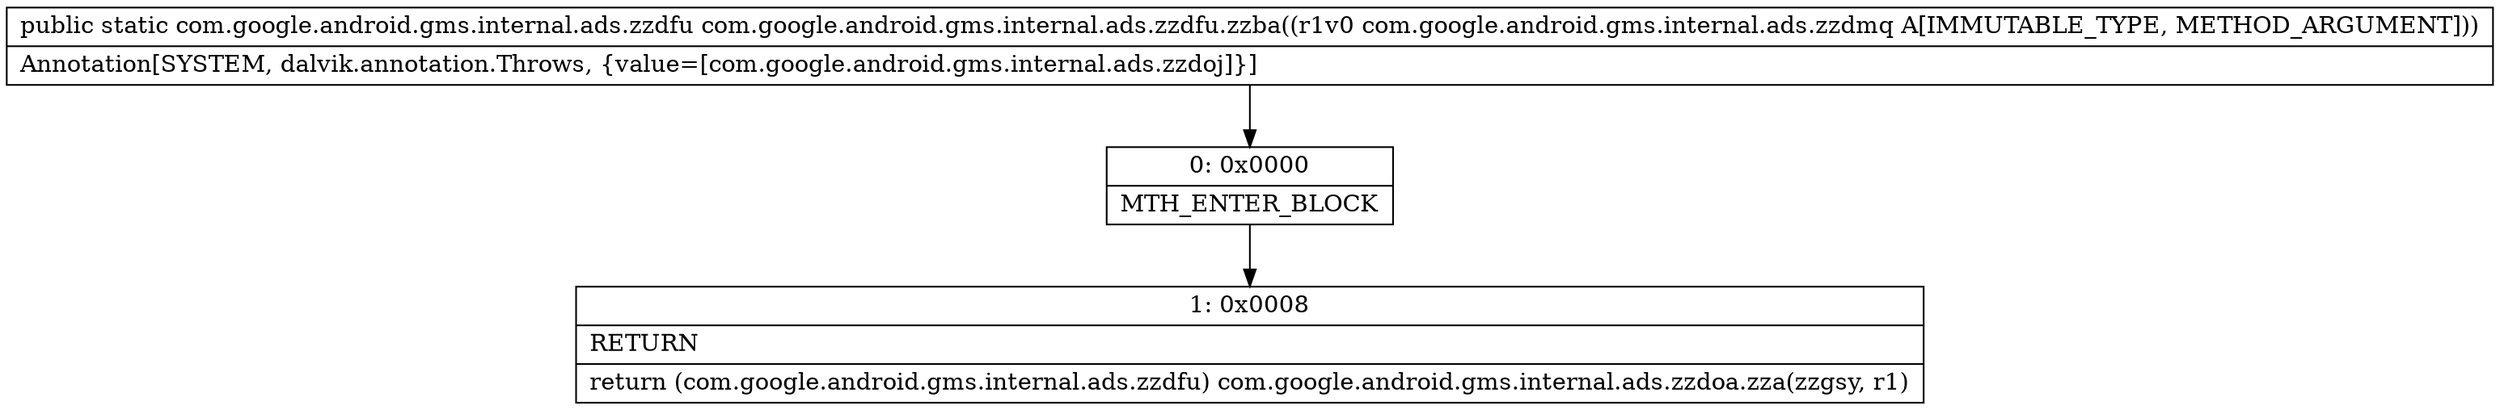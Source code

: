 digraph "CFG forcom.google.android.gms.internal.ads.zzdfu.zzba(Lcom\/google\/android\/gms\/internal\/ads\/zzdmq;)Lcom\/google\/android\/gms\/internal\/ads\/zzdfu;" {
Node_0 [shape=record,label="{0\:\ 0x0000|MTH_ENTER_BLOCK\l}"];
Node_1 [shape=record,label="{1\:\ 0x0008|RETURN\l|return (com.google.android.gms.internal.ads.zzdfu) com.google.android.gms.internal.ads.zzdoa.zza(zzgsy, r1)\l}"];
MethodNode[shape=record,label="{public static com.google.android.gms.internal.ads.zzdfu com.google.android.gms.internal.ads.zzdfu.zzba((r1v0 com.google.android.gms.internal.ads.zzdmq A[IMMUTABLE_TYPE, METHOD_ARGUMENT]))  | Annotation[SYSTEM, dalvik.annotation.Throws, \{value=[com.google.android.gms.internal.ads.zzdoj]\}]\l}"];
MethodNode -> Node_0;
Node_0 -> Node_1;
}

